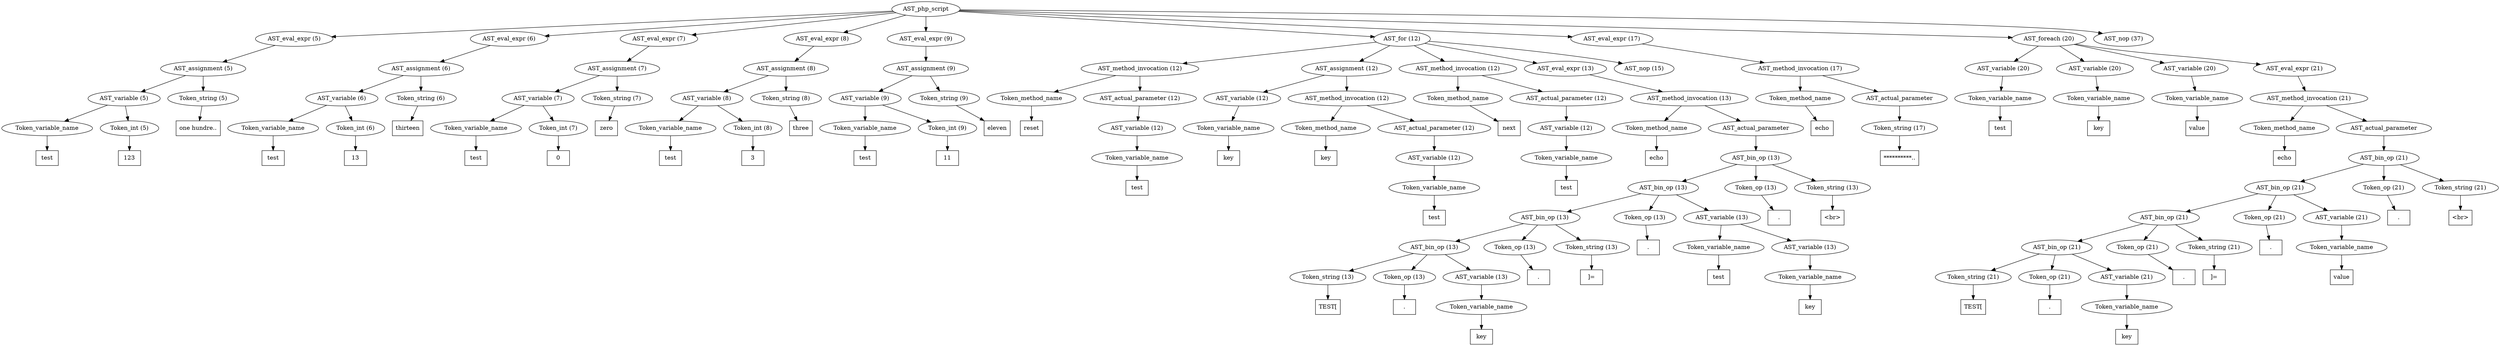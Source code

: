 /*
 * AST in dot format generated by phc -- the PHP compiler
 */

digraph AST {
node_0 [label="AST_php_script"];
node_1 [label="AST_eval_expr (5)"];
node_2 [label="AST_assignment (5)"];
node_3 [label="AST_variable (5)"];
node_4 [label="Token_variable_name"];
node_5 [label="test", shape=box]
node_4 -> node_5;
node_6 [label="Token_int (5)"];
node_7 [label="123", shape=box]
node_6 -> node_7;
node_3 -> node_6;
node_3 -> node_4;
node_8 [label="Token_string (5)"];
node_9 [label="one hundre..", shape=box]
node_8 -> node_9;
node_2 -> node_8;
node_2 -> node_3;
node_1 -> node_2;
node_10 [label="AST_eval_expr (6)"];
node_11 [label="AST_assignment (6)"];
node_12 [label="AST_variable (6)"];
node_13 [label="Token_variable_name"];
node_14 [label="test", shape=box]
node_13 -> node_14;
node_15 [label="Token_int (6)"];
node_16 [label="13", shape=box]
node_15 -> node_16;
node_12 -> node_15;
node_12 -> node_13;
node_17 [label="Token_string (6)"];
node_18 [label="thirteen", shape=box]
node_17 -> node_18;
node_11 -> node_17;
node_11 -> node_12;
node_10 -> node_11;
node_19 [label="AST_eval_expr (7)"];
node_20 [label="AST_assignment (7)"];
node_21 [label="AST_variable (7)"];
node_22 [label="Token_variable_name"];
node_23 [label="test", shape=box]
node_22 -> node_23;
node_24 [label="Token_int (7)"];
node_25 [label="0", shape=box]
node_24 -> node_25;
node_21 -> node_24;
node_21 -> node_22;
node_26 [label="Token_string (7)"];
node_27 [label="zero", shape=box]
node_26 -> node_27;
node_20 -> node_26;
node_20 -> node_21;
node_19 -> node_20;
node_28 [label="AST_eval_expr (8)"];
node_29 [label="AST_assignment (8)"];
node_30 [label="AST_variable (8)"];
node_31 [label="Token_variable_name"];
node_32 [label="test", shape=box]
node_31 -> node_32;
node_33 [label="Token_int (8)"];
node_34 [label="3", shape=box]
node_33 -> node_34;
node_30 -> node_33;
node_30 -> node_31;
node_35 [label="Token_string (8)"];
node_36 [label="three", shape=box]
node_35 -> node_36;
node_29 -> node_35;
node_29 -> node_30;
node_28 -> node_29;
node_37 [label="AST_eval_expr (9)"];
node_38 [label="AST_assignment (9)"];
node_39 [label="AST_variable (9)"];
node_40 [label="Token_variable_name"];
node_41 [label="test", shape=box]
node_40 -> node_41;
node_42 [label="Token_int (9)"];
node_43 [label="11", shape=box]
node_42 -> node_43;
node_39 -> node_42;
node_39 -> node_40;
node_44 [label="Token_string (9)"];
node_45 [label="eleven", shape=box]
node_44 -> node_45;
node_38 -> node_44;
node_38 -> node_39;
node_37 -> node_38;
node_46 [label="AST_for (12)"];
node_47 [label="AST_method_invocation (12)"];
node_48 [label="Token_method_name"];
node_49 [label="reset", shape=box]
node_48 -> node_49;
node_50 [label="AST_actual_parameter (12)"];
node_51 [label="AST_variable (12)"];
node_52 [label="Token_variable_name"];
node_53 [label="test", shape=box]
node_52 -> node_53;
node_51 -> node_52;
node_50 -> node_51;
node_47 -> node_50;
node_47 -> node_48;
node_54 [label="AST_assignment (12)"];
node_55 [label="AST_variable (12)"];
node_56 [label="Token_variable_name"];
node_57 [label="key", shape=box]
node_56 -> node_57;
node_55 -> node_56;
node_58 [label="AST_method_invocation (12)"];
node_59 [label="Token_method_name"];
node_60 [label="key", shape=box]
node_59 -> node_60;
node_61 [label="AST_actual_parameter (12)"];
node_62 [label="AST_variable (12)"];
node_63 [label="Token_variable_name"];
node_64 [label="test", shape=box]
node_63 -> node_64;
node_62 -> node_63;
node_61 -> node_62;
node_58 -> node_61;
node_58 -> node_59;
node_54 -> node_58;
node_54 -> node_55;
node_65 [label="AST_method_invocation (12)"];
node_66 [label="Token_method_name"];
node_67 [label="next", shape=box]
node_66 -> node_67;
node_68 [label="AST_actual_parameter (12)"];
node_69 [label="AST_variable (12)"];
node_70 [label="Token_variable_name"];
node_71 [label="test", shape=box]
node_70 -> node_71;
node_69 -> node_70;
node_68 -> node_69;
node_65 -> node_68;
node_65 -> node_66;
node_72 [label="AST_eval_expr (13)"];
node_73 [label="AST_method_invocation (13)"];
node_74 [label="Token_method_name"];
node_75 [label="echo", shape=box]
node_74 -> node_75;
node_76 [label="AST_actual_parameter"];
node_77 [label="AST_bin_op (13)"];
node_78 [label="AST_bin_op (13)"];
node_79 [label="AST_bin_op (13)"];
node_80 [label="AST_bin_op (13)"];
node_81 [label="Token_string (13)"];
node_82 [label="TEST[", shape=box]
node_81 -> node_82;
node_83 [label="Token_op (13)"];
node_84 [label=".", shape=box]
node_83 -> node_84;
node_85 [label="AST_variable (13)"];
node_86 [label="Token_variable_name"];
node_87 [label="key", shape=box]
node_86 -> node_87;
node_85 -> node_86;
node_80 -> node_85;
node_80 -> node_83;
node_80 -> node_81;
node_88 [label="Token_op (13)"];
node_89 [label=".", shape=box]
node_88 -> node_89;
node_90 [label="Token_string (13)"];
node_91 [label="]=", shape=box]
node_90 -> node_91;
node_79 -> node_90;
node_79 -> node_88;
node_79 -> node_80;
node_92 [label="Token_op (13)"];
node_93 [label=".", shape=box]
node_92 -> node_93;
node_94 [label="AST_variable (13)"];
node_95 [label="Token_variable_name"];
node_96 [label="test", shape=box]
node_95 -> node_96;
node_97 [label="AST_variable (13)"];
node_98 [label="Token_variable_name"];
node_99 [label="key", shape=box]
node_98 -> node_99;
node_97 -> node_98;
node_94 -> node_97;
node_94 -> node_95;
node_78 -> node_94;
node_78 -> node_92;
node_78 -> node_79;
node_100 [label="Token_op (13)"];
node_101 [label=".", shape=box]
node_100 -> node_101;
node_102 [label="Token_string (13)"];
node_103 [label="<br>", shape=box]
node_102 -> node_103;
node_77 -> node_102;
node_77 -> node_100;
node_77 -> node_78;
node_76 -> node_77;
node_73 -> node_76;
node_73 -> node_74;
node_72 -> node_73;
node_104 [label="AST_nop (15)"];
node_46 -> node_104;
node_46 -> node_72;
node_46 -> node_65;
node_46 -> node_54;
node_46 -> node_47;
node_105 [label="AST_eval_expr (17)"];
node_106 [label="AST_method_invocation (17)"];
node_107 [label="Token_method_name"];
node_108 [label="echo", shape=box]
node_107 -> node_108;
node_109 [label="AST_actual_parameter"];
node_110 [label="Token_string (17)"];
node_111 [label="**********..", shape=box]
node_110 -> node_111;
node_109 -> node_110;
node_106 -> node_109;
node_106 -> node_107;
node_105 -> node_106;
node_112 [label="AST_foreach (20)"];
node_113 [label="AST_variable (20)"];
node_114 [label="Token_variable_name"];
node_115 [label="test", shape=box]
node_114 -> node_115;
node_113 -> node_114;
node_116 [label="AST_variable (20)"];
node_117 [label="Token_variable_name"];
node_118 [label="key", shape=box]
node_117 -> node_118;
node_116 -> node_117;
node_119 [label="AST_variable (20)"];
node_120 [label="Token_variable_name"];
node_121 [label="value", shape=box]
node_120 -> node_121;
node_119 -> node_120;
node_122 [label="AST_eval_expr (21)"];
node_123 [label="AST_method_invocation (21)"];
node_124 [label="Token_method_name"];
node_125 [label="echo", shape=box]
node_124 -> node_125;
node_126 [label="AST_actual_parameter"];
node_127 [label="AST_bin_op (21)"];
node_128 [label="AST_bin_op (21)"];
node_129 [label="AST_bin_op (21)"];
node_130 [label="AST_bin_op (21)"];
node_131 [label="Token_string (21)"];
node_132 [label="TEST[", shape=box]
node_131 -> node_132;
node_133 [label="Token_op (21)"];
node_134 [label=".", shape=box]
node_133 -> node_134;
node_135 [label="AST_variable (21)"];
node_136 [label="Token_variable_name"];
node_137 [label="key", shape=box]
node_136 -> node_137;
node_135 -> node_136;
node_130 -> node_135;
node_130 -> node_133;
node_130 -> node_131;
node_138 [label="Token_op (21)"];
node_139 [label=".", shape=box]
node_138 -> node_139;
node_140 [label="Token_string (21)"];
node_141 [label="]=", shape=box]
node_140 -> node_141;
node_129 -> node_140;
node_129 -> node_138;
node_129 -> node_130;
node_142 [label="Token_op (21)"];
node_143 [label=".", shape=box]
node_142 -> node_143;
node_144 [label="AST_variable (21)"];
node_145 [label="Token_variable_name"];
node_146 [label="value", shape=box]
node_145 -> node_146;
node_144 -> node_145;
node_128 -> node_144;
node_128 -> node_142;
node_128 -> node_129;
node_147 [label="Token_op (21)"];
node_148 [label=".", shape=box]
node_147 -> node_148;
node_149 [label="Token_string (21)"];
node_150 [label="<br>", shape=box]
node_149 -> node_150;
node_127 -> node_149;
node_127 -> node_147;
node_127 -> node_128;
node_126 -> node_127;
node_123 -> node_126;
node_123 -> node_124;
node_122 -> node_123;
node_112 -> node_122;
node_112 -> node_119;
node_112 -> node_116;
node_112 -> node_113;
node_151 [label="AST_nop (37)"];
node_0 -> node_151;
node_0 -> node_112;
node_0 -> node_105;
node_0 -> node_46;
node_0 -> node_37;
node_0 -> node_28;
node_0 -> node_19;
node_0 -> node_10;
node_0 -> node_1;
}
